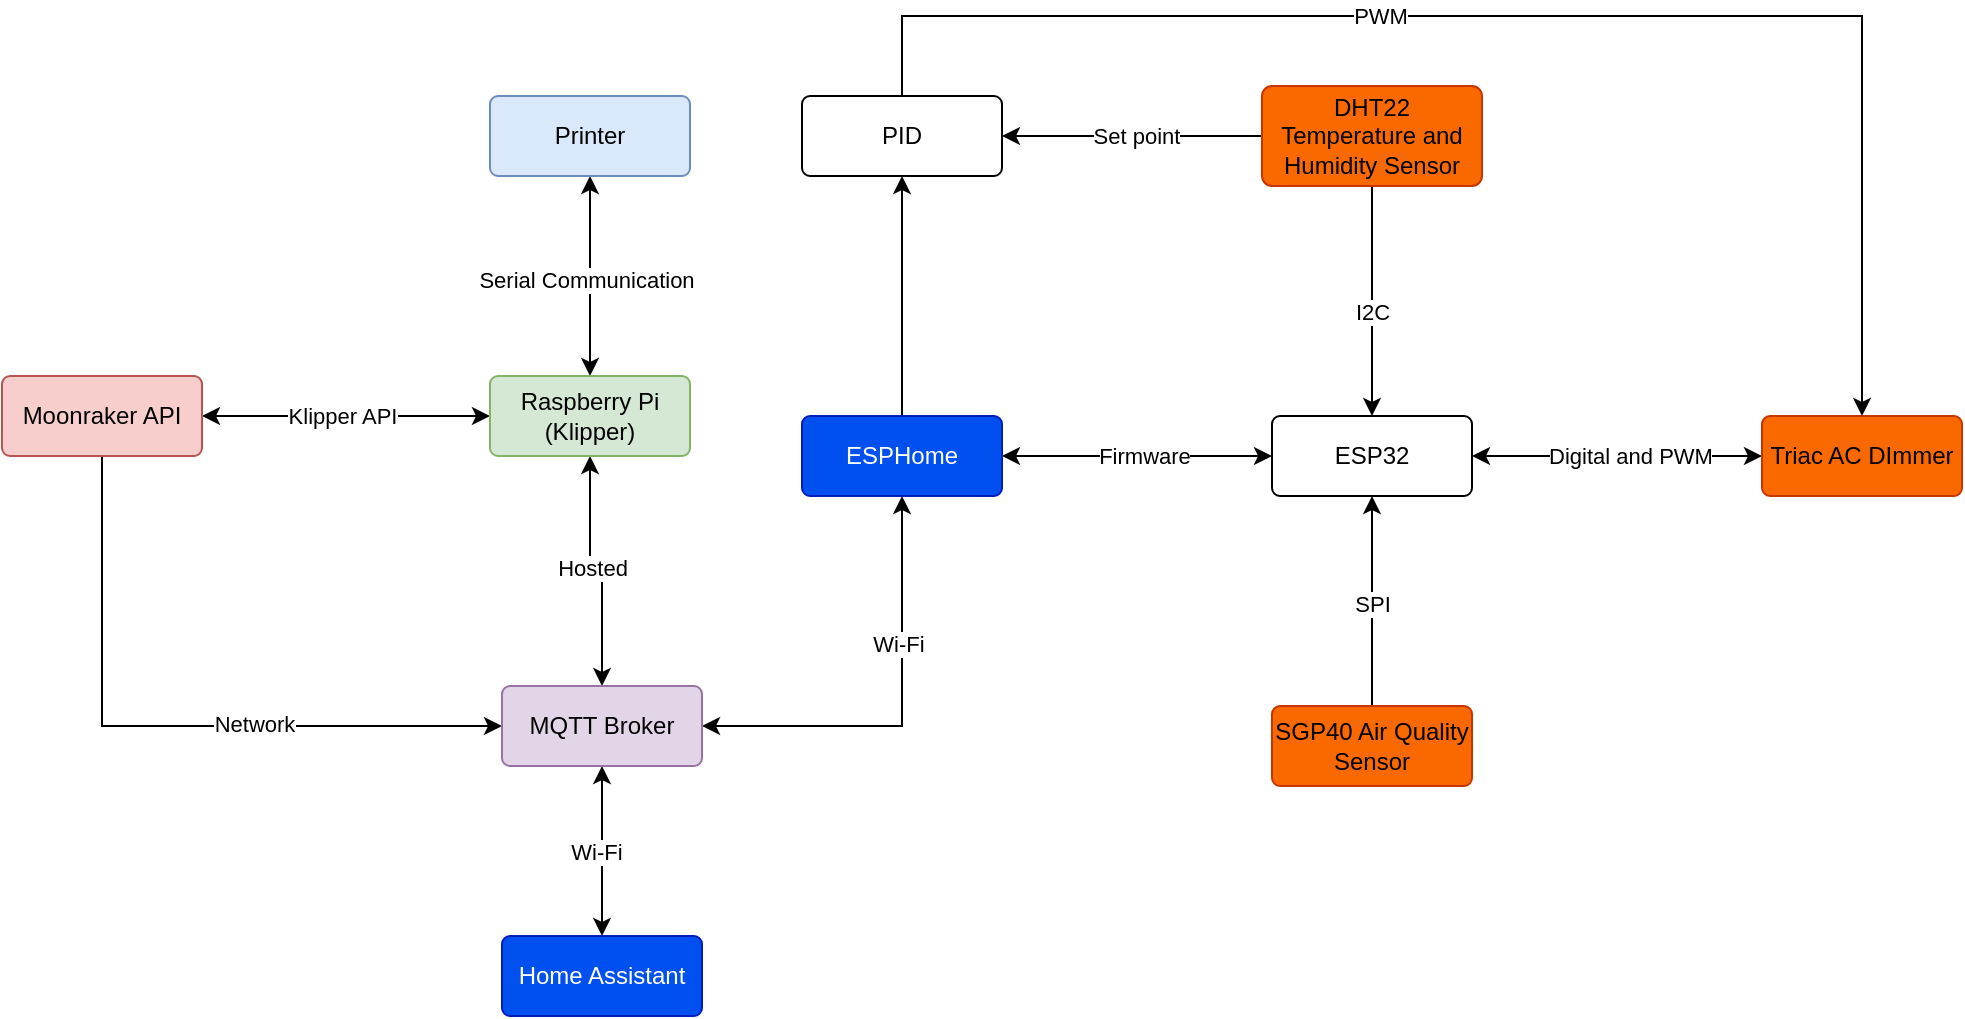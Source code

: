 <mxfile version="21.6.2" type="device">
  <diagram name="Page-1" id="hwM3ndA6_jpVZ04FhsK9">
    <mxGraphModel dx="1159" dy="614" grid="1" gridSize="10" guides="1" tooltips="1" connect="1" arrows="1" fold="1" page="1" pageScale="1" pageWidth="827" pageHeight="1169" math="0" shadow="0">
      <root>
        <mxCell id="0" />
        <mxCell id="1" parent="0" />
        <mxCell id="VkcuexbYaTdl5p4TgGmz-6" style="edgeStyle=orthogonalEdgeStyle;rounded=0;orthogonalLoop=1;jettySize=auto;html=1;entryX=0.5;entryY=0;entryDx=0;entryDy=0;startArrow=classic;startFill=1;" edge="1" parent="1" source="VkcuexbYaTdl5p4TgGmz-1" target="VkcuexbYaTdl5p4TgGmz-2">
          <mxGeometry relative="1" as="geometry" />
        </mxCell>
        <mxCell id="VkcuexbYaTdl5p4TgGmz-8" value="Serial Communication" style="edgeLabel;html=1;align=center;verticalAlign=middle;resizable=0;points=[];" vertex="1" connectable="0" parent="VkcuexbYaTdl5p4TgGmz-6">
          <mxGeometry x="0.033" y="-2" relative="1" as="geometry">
            <mxPoint as="offset" />
          </mxGeometry>
        </mxCell>
        <mxCell id="VkcuexbYaTdl5p4TgGmz-1" value="Printer" style="rounded=1;arcSize=10;whiteSpace=wrap;html=1;align=center;fillColor=#dae8fc;strokeColor=#6c8ebf;" vertex="1" parent="1">
          <mxGeometry x="314" y="250" width="100" height="40" as="geometry" />
        </mxCell>
        <mxCell id="VkcuexbYaTdl5p4TgGmz-7" style="edgeStyle=orthogonalEdgeStyle;rounded=0;orthogonalLoop=1;jettySize=auto;html=1;entryX=1;entryY=0.5;entryDx=0;entryDy=0;startArrow=classic;startFill=1;" edge="1" parent="1" source="VkcuexbYaTdl5p4TgGmz-2" target="VkcuexbYaTdl5p4TgGmz-3">
          <mxGeometry relative="1" as="geometry" />
        </mxCell>
        <mxCell id="VkcuexbYaTdl5p4TgGmz-9" value="Klipper API" style="edgeLabel;html=1;align=center;verticalAlign=middle;resizable=0;points=[];" vertex="1" connectable="0" parent="VkcuexbYaTdl5p4TgGmz-7">
          <mxGeometry x="-0.015" y="-2" relative="1" as="geometry">
            <mxPoint x="-3" y="2" as="offset" />
          </mxGeometry>
        </mxCell>
        <mxCell id="VkcuexbYaTdl5p4TgGmz-10" style="edgeStyle=orthogonalEdgeStyle;rounded=0;orthogonalLoop=1;jettySize=auto;html=1;entryX=0.5;entryY=0;entryDx=0;entryDy=0;startArrow=classic;startFill=1;" edge="1" parent="1" source="VkcuexbYaTdl5p4TgGmz-2" target="VkcuexbYaTdl5p4TgGmz-5">
          <mxGeometry relative="1" as="geometry" />
        </mxCell>
        <mxCell id="VkcuexbYaTdl5p4TgGmz-11" value="Hosted" style="edgeLabel;html=1;align=center;verticalAlign=middle;resizable=0;points=[];" vertex="1" connectable="0" parent="VkcuexbYaTdl5p4TgGmz-10">
          <mxGeometry x="-0.029" y="2" relative="1" as="geometry">
            <mxPoint as="offset" />
          </mxGeometry>
        </mxCell>
        <mxCell id="VkcuexbYaTdl5p4TgGmz-2" value="Raspberry Pi (Klipper)" style="rounded=1;arcSize=10;whiteSpace=wrap;html=1;align=center;fillColor=#d5e8d4;strokeColor=#82b366;" vertex="1" parent="1">
          <mxGeometry x="314" y="390" width="100" height="40" as="geometry" />
        </mxCell>
        <mxCell id="VkcuexbYaTdl5p4TgGmz-12" style="edgeStyle=orthogonalEdgeStyle;rounded=0;orthogonalLoop=1;jettySize=auto;html=1;entryX=0;entryY=0.5;entryDx=0;entryDy=0;" edge="1" parent="1" source="VkcuexbYaTdl5p4TgGmz-3" target="VkcuexbYaTdl5p4TgGmz-5">
          <mxGeometry relative="1" as="geometry">
            <Array as="points">
              <mxPoint x="120" y="565" />
            </Array>
          </mxGeometry>
        </mxCell>
        <mxCell id="VkcuexbYaTdl5p4TgGmz-13" value="Network" style="edgeLabel;html=1;align=center;verticalAlign=middle;resizable=0;points=[];" vertex="1" connectable="0" parent="VkcuexbYaTdl5p4TgGmz-12">
          <mxGeometry x="0.26" y="1" relative="1" as="geometry">
            <mxPoint as="offset" />
          </mxGeometry>
        </mxCell>
        <mxCell id="VkcuexbYaTdl5p4TgGmz-3" value="Moonraker API" style="rounded=1;arcSize=10;whiteSpace=wrap;html=1;align=center;fillColor=#f8cecc;strokeColor=#b85450;" vertex="1" parent="1">
          <mxGeometry x="70" y="390" width="100" height="40" as="geometry" />
        </mxCell>
        <mxCell id="VkcuexbYaTdl5p4TgGmz-22" style="edgeStyle=orthogonalEdgeStyle;rounded=0;orthogonalLoop=1;jettySize=auto;html=1;entryX=0.5;entryY=1;entryDx=0;entryDy=0;startArrow=classic;startFill=1;" edge="1" parent="1" source="VkcuexbYaTdl5p4TgGmz-5" target="VkcuexbYaTdl5p4TgGmz-21">
          <mxGeometry relative="1" as="geometry" />
        </mxCell>
        <mxCell id="VkcuexbYaTdl5p4TgGmz-24" value="Wi-Fi" style="edgeLabel;html=1;align=center;verticalAlign=middle;resizable=0;points=[];" vertex="1" connectable="0" parent="VkcuexbYaTdl5p4TgGmz-22">
          <mxGeometry x="0.316" y="2" relative="1" as="geometry">
            <mxPoint as="offset" />
          </mxGeometry>
        </mxCell>
        <mxCell id="VkcuexbYaTdl5p4TgGmz-38" style="edgeStyle=orthogonalEdgeStyle;rounded=0;orthogonalLoop=1;jettySize=auto;html=1;startArrow=classic;startFill=1;" edge="1" parent="1" source="VkcuexbYaTdl5p4TgGmz-5" target="VkcuexbYaTdl5p4TgGmz-37">
          <mxGeometry relative="1" as="geometry" />
        </mxCell>
        <mxCell id="VkcuexbYaTdl5p4TgGmz-39" value="Wi-Fi" style="edgeLabel;html=1;align=center;verticalAlign=middle;resizable=0;points=[];" vertex="1" connectable="0" parent="VkcuexbYaTdl5p4TgGmz-38">
          <mxGeometry x="0.004" y="-3" relative="1" as="geometry">
            <mxPoint as="offset" />
          </mxGeometry>
        </mxCell>
        <mxCell id="VkcuexbYaTdl5p4TgGmz-5" value="MQTT Broker" style="rounded=1;arcSize=10;whiteSpace=wrap;html=1;align=center;fillColor=#e1d5e7;strokeColor=#9673a6;" vertex="1" parent="1">
          <mxGeometry x="320" y="545" width="100" height="40" as="geometry" />
        </mxCell>
        <mxCell id="VkcuexbYaTdl5p4TgGmz-14" value="ESP32" style="rounded=1;arcSize=10;whiteSpace=wrap;html=1;align=center;" vertex="1" parent="1">
          <mxGeometry x="705" y="410" width="100" height="40" as="geometry" />
        </mxCell>
        <mxCell id="VkcuexbYaTdl5p4TgGmz-16" style="edgeStyle=orthogonalEdgeStyle;rounded=0;orthogonalLoop=1;jettySize=auto;html=1;entryX=0.5;entryY=0;entryDx=0;entryDy=0;" edge="1" parent="1" source="VkcuexbYaTdl5p4TgGmz-15" target="VkcuexbYaTdl5p4TgGmz-14">
          <mxGeometry relative="1" as="geometry" />
        </mxCell>
        <mxCell id="VkcuexbYaTdl5p4TgGmz-19" value="I2C" style="edgeLabel;html=1;align=center;verticalAlign=middle;resizable=0;points=[];" vertex="1" connectable="0" parent="VkcuexbYaTdl5p4TgGmz-16">
          <mxGeometry x="0.4" y="2" relative="1" as="geometry">
            <mxPoint x="-2" y="-18" as="offset" />
          </mxGeometry>
        </mxCell>
        <mxCell id="VkcuexbYaTdl5p4TgGmz-32" style="edgeStyle=orthogonalEdgeStyle;rounded=0;orthogonalLoop=1;jettySize=auto;html=1;" edge="1" parent="1" source="VkcuexbYaTdl5p4TgGmz-15" target="VkcuexbYaTdl5p4TgGmz-30">
          <mxGeometry relative="1" as="geometry" />
        </mxCell>
        <mxCell id="VkcuexbYaTdl5p4TgGmz-34" value="Set point" style="edgeLabel;html=1;align=center;verticalAlign=middle;resizable=0;points=[];" vertex="1" connectable="0" parent="VkcuexbYaTdl5p4TgGmz-32">
          <mxGeometry x="-0.253" y="-1" relative="1" as="geometry">
            <mxPoint x="-15" y="1" as="offset" />
          </mxGeometry>
        </mxCell>
        <mxCell id="VkcuexbYaTdl5p4TgGmz-15" value="DHT22 Temperature and Humidity Sensor" style="rounded=1;arcSize=10;whiteSpace=wrap;html=1;align=center;fillColor=#fa6800;fontColor=#000000;strokeColor=#C73500;" vertex="1" parent="1">
          <mxGeometry x="700" y="245" width="110" height="50" as="geometry" />
        </mxCell>
        <mxCell id="VkcuexbYaTdl5p4TgGmz-18" style="edgeStyle=orthogonalEdgeStyle;rounded=0;orthogonalLoop=1;jettySize=auto;html=1;entryX=0.5;entryY=1;entryDx=0;entryDy=0;" edge="1" parent="1" source="VkcuexbYaTdl5p4TgGmz-17" target="VkcuexbYaTdl5p4TgGmz-14">
          <mxGeometry relative="1" as="geometry" />
        </mxCell>
        <mxCell id="VkcuexbYaTdl5p4TgGmz-20" value="SPI" style="edgeLabel;html=1;align=center;verticalAlign=middle;resizable=0;points=[];" vertex="1" connectable="0" parent="VkcuexbYaTdl5p4TgGmz-18">
          <mxGeometry x="-0.365" y="1" relative="1" as="geometry">
            <mxPoint x="1" y="-18" as="offset" />
          </mxGeometry>
        </mxCell>
        <mxCell id="VkcuexbYaTdl5p4TgGmz-17" value="SGP40 Air Quality Sensor" style="rounded=1;arcSize=10;whiteSpace=wrap;html=1;align=center;fillColor=#fa6800;fontColor=#000000;strokeColor=#C73500;" vertex="1" parent="1">
          <mxGeometry x="705" y="555" width="100" height="40" as="geometry" />
        </mxCell>
        <mxCell id="VkcuexbYaTdl5p4TgGmz-23" style="edgeStyle=orthogonalEdgeStyle;rounded=0;orthogonalLoop=1;jettySize=auto;html=1;entryX=0;entryY=0.5;entryDx=0;entryDy=0;startArrow=classic;startFill=1;" edge="1" parent="1" source="VkcuexbYaTdl5p4TgGmz-21" target="VkcuexbYaTdl5p4TgGmz-14">
          <mxGeometry relative="1" as="geometry" />
        </mxCell>
        <mxCell id="VkcuexbYaTdl5p4TgGmz-36" value="Firmware" style="edgeLabel;html=1;align=center;verticalAlign=middle;resizable=0;points=[];" vertex="1" connectable="0" parent="VkcuexbYaTdl5p4TgGmz-23">
          <mxGeometry x="-0.43" y="2" relative="1" as="geometry">
            <mxPoint x="32" y="2" as="offset" />
          </mxGeometry>
        </mxCell>
        <mxCell id="VkcuexbYaTdl5p4TgGmz-31" value="" style="edgeStyle=orthogonalEdgeStyle;rounded=0;orthogonalLoop=1;jettySize=auto;html=1;" edge="1" parent="1" source="VkcuexbYaTdl5p4TgGmz-21" target="VkcuexbYaTdl5p4TgGmz-30">
          <mxGeometry relative="1" as="geometry" />
        </mxCell>
        <mxCell id="VkcuexbYaTdl5p4TgGmz-21" value="ESPHome" style="rounded=1;arcSize=10;whiteSpace=wrap;html=1;align=center;fillColor=#0050ef;fontColor=#ffffff;strokeColor=#001DBC;" vertex="1" parent="1">
          <mxGeometry x="470" y="410" width="100" height="40" as="geometry" />
        </mxCell>
        <mxCell id="VkcuexbYaTdl5p4TgGmz-26" style="edgeStyle=orthogonalEdgeStyle;rounded=0;orthogonalLoop=1;jettySize=auto;html=1;startArrow=classic;startFill=1;" edge="1" parent="1" source="VkcuexbYaTdl5p4TgGmz-25" target="VkcuexbYaTdl5p4TgGmz-14">
          <mxGeometry relative="1" as="geometry" />
        </mxCell>
        <mxCell id="VkcuexbYaTdl5p4TgGmz-27" value="Digital and PWM" style="edgeLabel;html=1;align=center;verticalAlign=middle;resizable=0;points=[];" vertex="1" connectable="0" parent="VkcuexbYaTdl5p4TgGmz-26">
          <mxGeometry x="-0.249" y="1" relative="1" as="geometry">
            <mxPoint x="-12" y="-1" as="offset" />
          </mxGeometry>
        </mxCell>
        <mxCell id="VkcuexbYaTdl5p4TgGmz-25" value="Triac AC DImmer" style="rounded=1;arcSize=10;whiteSpace=wrap;html=1;align=center;fillColor=#fa6800;fontColor=#000000;strokeColor=#C73500;" vertex="1" parent="1">
          <mxGeometry x="950" y="410" width="100" height="40" as="geometry" />
        </mxCell>
        <mxCell id="VkcuexbYaTdl5p4TgGmz-33" style="edgeStyle=orthogonalEdgeStyle;rounded=0;orthogonalLoop=1;jettySize=auto;html=1;entryX=0.5;entryY=0;entryDx=0;entryDy=0;" edge="1" parent="1" source="VkcuexbYaTdl5p4TgGmz-30" target="VkcuexbYaTdl5p4TgGmz-25">
          <mxGeometry relative="1" as="geometry">
            <Array as="points">
              <mxPoint x="520" y="210" />
              <mxPoint x="1000" y="210" />
            </Array>
          </mxGeometry>
        </mxCell>
        <mxCell id="VkcuexbYaTdl5p4TgGmz-35" value="PWM" style="edgeLabel;html=1;align=center;verticalAlign=middle;resizable=0;points=[];" vertex="1" connectable="0" parent="VkcuexbYaTdl5p4TgGmz-33">
          <mxGeometry x="-0.169" y="-4" relative="1" as="geometry">
            <mxPoint x="-20" y="-4" as="offset" />
          </mxGeometry>
        </mxCell>
        <mxCell id="VkcuexbYaTdl5p4TgGmz-30" value="PID" style="whiteSpace=wrap;html=1;rounded=1;arcSize=10;" vertex="1" parent="1">
          <mxGeometry x="470" y="250" width="100" height="40" as="geometry" />
        </mxCell>
        <mxCell id="VkcuexbYaTdl5p4TgGmz-37" value="Home Assistant" style="rounded=1;arcSize=10;whiteSpace=wrap;html=1;align=center;fillColor=#0050ef;fontColor=#ffffff;strokeColor=#001DBC;" vertex="1" parent="1">
          <mxGeometry x="320" y="670" width="100" height="40" as="geometry" />
        </mxCell>
        <mxCell id="VkcuexbYaTdl5p4TgGmz-40" style="edgeStyle=orthogonalEdgeStyle;rounded=0;orthogonalLoop=1;jettySize=auto;html=1;exitX=0.5;exitY=1;exitDx=0;exitDy=0;" edge="1" parent="1" source="VkcuexbYaTdl5p4TgGmz-30" target="VkcuexbYaTdl5p4TgGmz-30">
          <mxGeometry relative="1" as="geometry" />
        </mxCell>
      </root>
    </mxGraphModel>
  </diagram>
</mxfile>
